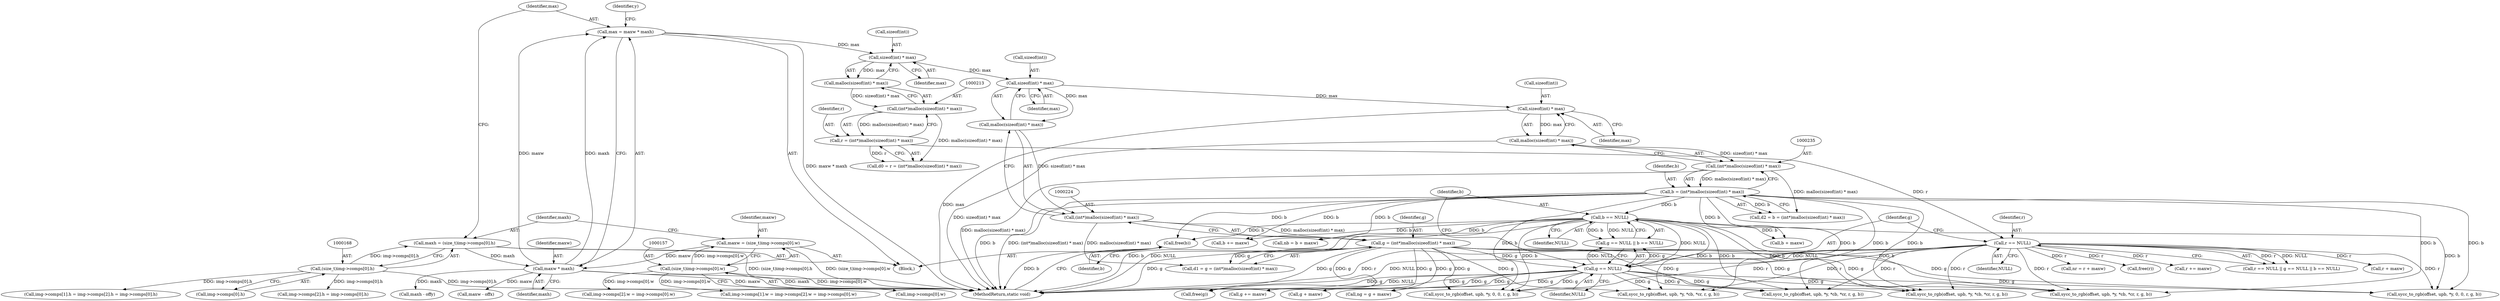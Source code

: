 digraph "0_openjpeg_15f081c89650dccee4aa4ae66f614c3fdb268767_0@pointer" {
"1000790" [label="(Call,free(b))"];
"1000250" [label="(Call,b == NULL)"];
"1000232" [label="(Call,b = (int*)malloc(sizeof(int) * max))"];
"1000234" [label="(Call,(int*)malloc(sizeof(int) * max))"];
"1000236" [label="(Call,malloc(sizeof(int) * max))"];
"1000237" [label="(Call,sizeof(int) * max)"];
"1000226" [label="(Call,sizeof(int) * max)"];
"1000215" [label="(Call,sizeof(int) * max)"];
"1000176" [label="(Call,max = maxw * maxh)"];
"1000178" [label="(Call,maxw * maxh)"];
"1000154" [label="(Call,maxw = (size_t)img->comps[0].w)"];
"1000156" [label="(Call,(size_t)img->comps[0].w)"];
"1000165" [label="(Call,maxh = (size_t)img->comps[0].h)"];
"1000167" [label="(Call,(size_t)img->comps[0].h)"];
"1000247" [label="(Call,g == NULL)"];
"1000221" [label="(Call,g = (int*)malloc(sizeof(int) * max))"];
"1000223" [label="(Call,(int*)malloc(sizeof(int) * max))"];
"1000225" [label="(Call,malloc(sizeof(int) * max))"];
"1000243" [label="(Call,r == NULL)"];
"1000210" [label="(Call,r = (int*)malloc(sizeof(int) * max))"];
"1000212" [label="(Call,(int*)malloc(sizeof(int) * max))"];
"1000214" [label="(Call,malloc(sizeof(int) * max))"];
"1000695" [label="(Call,img->comps[2].w = img->comps[0].w)"];
"1000234" [label="(Call,(int*)malloc(sizeof(int) * max))"];
"1000791" [label="(Identifier,b)"];
"1000238" [label="(Call,sizeof(int))"];
"1000227" [label="(Call,sizeof(int))"];
"1000252" [label="(Identifier,NULL)"];
"1000250" [label="(Call,b == NULL)"];
"1000214" [label="(Call,malloc(sizeof(int) * max))"];
"1000176" [label="(Call,max = maxw * maxh)"];
"1000211" [label="(Identifier,r)"];
"1000339" [label="(Call,ng = g + maxw)"];
"1000167" [label="(Call,(size_t)img->comps[0].h)"];
"1000786" [label="(Call,free(r))"];
"1000219" [label="(Call,d1 = g = (int*)malloc(sizeof(int) * max))"];
"1000156" [label="(Call,(size_t)img->comps[0].w)"];
"1000687" [label="(Call,img->comps[1].w = img->comps[2].w = img->comps[0].w)"];
"1000294" [label="(Call,sycc_to_rgb(offset, upb, *y, 0, 0, r, g, b))"];
"1000208" [label="(Call,d0 = r = (int*)malloc(sizeof(int) * max))"];
"1000165" [label="(Call,maxh = (size_t)img->comps[0].h)"];
"1000550" [label="(Call,b += maxw)"];
"1000718" [label="(Call,img->comps[2].h = img->comps[0].h)"];
"1000710" [label="(Call,img->comps[1].h = img->comps[2].h = img->comps[0].h)"];
"1000233" [label="(Identifier,b)"];
"1000229" [label="(Identifier,max)"];
"1000180" [label="(Identifier,maxh)"];
"1000232" [label="(Call,b = (int*)malloc(sizeof(int) * max))"];
"1000408" [label="(Call,sycc_to_rgb(offset, upb, *y, *cb, *cr, r, g, b))"];
"1000177" [label="(Identifier,max)"];
"1000178" [label="(Call,maxw * maxh)"];
"1000243" [label="(Call,r == NULL)"];
"1000210" [label="(Call,r = (int*)malloc(sizeof(int) * max))"];
"1000624" [label="(Call,sycc_to_rgb(offset, upb, *y, *cb, *cr, r, g, b))"];
"1000218" [label="(Identifier,max)"];
"1000223" [label="(Call,(int*)malloc(sizeof(int) * max))"];
"1000212" [label="(Call,(int*)malloc(sizeof(int) * max))"];
"1000105" [label="(Block,)"];
"1000216" [label="(Call,sizeof(int))"];
"1000182" [label="(Identifier,y)"];
"1000275" [label="(Call,maxh - offy)"];
"1000544" [label="(Call,r += maxw)"];
"1000242" [label="(Call,r == NULL || g == NULL || b == NULL)"];
"1000336" [label="(Call,r + maxw)"];
"1000245" [label="(Identifier,NULL)"];
"1000575" [label="(Call,sycc_to_rgb(offset, upb, *y, *cb, *cr, r, g, b))"];
"1000249" [label="(Identifier,NULL)"];
"1000497" [label="(Call,sycc_to_rgb(offset, upb, *y, *cb, *cr, r, g, b))"];
"1000166" [label="(Identifier,maxh)"];
"1000221" [label="(Call,g = (int*)malloc(sizeof(int) * max))"];
"1000247" [label="(Call,g == NULL)"];
"1000547" [label="(Call,g += maxw)"];
"1000341" [label="(Call,g + maxw)"];
"1000155" [label="(Identifier,maxw)"];
"1000263" [label="(Call,maxw - offx)"];
"1000158" [label="(Call,img->comps[0].w)"];
"1000222" [label="(Identifier,g)"];
"1000179" [label="(Identifier,maxw)"];
"1000792" [label="(MethodReturn,static void)"];
"1000354" [label="(Call,sycc_to_rgb(offset, upb, *y, 0, 0, r, g, b))"];
"1000788" [label="(Call,free(g))"];
"1000237" [label="(Call,sizeof(int) * max)"];
"1000226" [label="(Call,sizeof(int) * max)"];
"1000346" [label="(Call,b + maxw)"];
"1000225" [label="(Call,malloc(sizeof(int) * max))"];
"1000246" [label="(Call,g == NULL || b == NULL)"];
"1000344" [label="(Call,nb = b + maxw)"];
"1000230" [label="(Call,d2 = b = (int*)malloc(sizeof(int) * max))"];
"1000240" [label="(Identifier,max)"];
"1000154" [label="(Call,maxw = (size_t)img->comps[0].w)"];
"1000236" [label="(Call,malloc(sizeof(int) * max))"];
"1000215" [label="(Call,sizeof(int) * max)"];
"1000169" [label="(Call,img->comps[0].h)"];
"1000244" [label="(Identifier,r)"];
"1000251" [label="(Identifier,b)"];
"1000790" [label="(Call,free(b))"];
"1000334" [label="(Call,nr = r + maxw)"];
"1000248" [label="(Identifier,g)"];
"1000790" -> "1000105"  [label="AST: "];
"1000790" -> "1000791"  [label="CFG: "];
"1000791" -> "1000790"  [label="AST: "];
"1000792" -> "1000790"  [label="CFG: "];
"1000790" -> "1000792"  [label="DDG: b"];
"1000250" -> "1000790"  [label="DDG: b"];
"1000232" -> "1000790"  [label="DDG: b"];
"1000250" -> "1000246"  [label="AST: "];
"1000250" -> "1000252"  [label="CFG: "];
"1000251" -> "1000250"  [label="AST: "];
"1000252" -> "1000250"  [label="AST: "];
"1000246" -> "1000250"  [label="CFG: "];
"1000250" -> "1000792"  [label="DDG: b"];
"1000250" -> "1000792"  [label="DDG: NULL"];
"1000250" -> "1000246"  [label="DDG: b"];
"1000250" -> "1000246"  [label="DDG: NULL"];
"1000232" -> "1000250"  [label="DDG: b"];
"1000247" -> "1000250"  [label="DDG: NULL"];
"1000250" -> "1000294"  [label="DDG: b"];
"1000250" -> "1000344"  [label="DDG: b"];
"1000250" -> "1000346"  [label="DDG: b"];
"1000250" -> "1000354"  [label="DDG: b"];
"1000250" -> "1000408"  [label="DDG: b"];
"1000250" -> "1000497"  [label="DDG: b"];
"1000250" -> "1000550"  [label="DDG: b"];
"1000250" -> "1000575"  [label="DDG: b"];
"1000250" -> "1000624"  [label="DDG: b"];
"1000232" -> "1000230"  [label="AST: "];
"1000232" -> "1000234"  [label="CFG: "];
"1000233" -> "1000232"  [label="AST: "];
"1000234" -> "1000232"  [label="AST: "];
"1000230" -> "1000232"  [label="CFG: "];
"1000232" -> "1000792"  [label="DDG: b"];
"1000232" -> "1000792"  [label="DDG: (int*)malloc(sizeof(int) * max)"];
"1000232" -> "1000230"  [label="DDG: b"];
"1000234" -> "1000232"  [label="DDG: malloc(sizeof(int) * max)"];
"1000232" -> "1000294"  [label="DDG: b"];
"1000232" -> "1000344"  [label="DDG: b"];
"1000232" -> "1000346"  [label="DDG: b"];
"1000232" -> "1000354"  [label="DDG: b"];
"1000232" -> "1000408"  [label="DDG: b"];
"1000232" -> "1000497"  [label="DDG: b"];
"1000232" -> "1000550"  [label="DDG: b"];
"1000232" -> "1000575"  [label="DDG: b"];
"1000232" -> "1000624"  [label="DDG: b"];
"1000234" -> "1000236"  [label="CFG: "];
"1000235" -> "1000234"  [label="AST: "];
"1000236" -> "1000234"  [label="AST: "];
"1000234" -> "1000792"  [label="DDG: malloc(sizeof(int) * max)"];
"1000234" -> "1000230"  [label="DDG: malloc(sizeof(int) * max)"];
"1000236" -> "1000234"  [label="DDG: sizeof(int) * max"];
"1000236" -> "1000237"  [label="CFG: "];
"1000237" -> "1000236"  [label="AST: "];
"1000236" -> "1000792"  [label="DDG: sizeof(int) * max"];
"1000237" -> "1000236"  [label="DDG: max"];
"1000237" -> "1000240"  [label="CFG: "];
"1000238" -> "1000237"  [label="AST: "];
"1000240" -> "1000237"  [label="AST: "];
"1000237" -> "1000792"  [label="DDG: max"];
"1000226" -> "1000237"  [label="DDG: max"];
"1000226" -> "1000225"  [label="AST: "];
"1000226" -> "1000229"  [label="CFG: "];
"1000227" -> "1000226"  [label="AST: "];
"1000229" -> "1000226"  [label="AST: "];
"1000225" -> "1000226"  [label="CFG: "];
"1000226" -> "1000225"  [label="DDG: max"];
"1000215" -> "1000226"  [label="DDG: max"];
"1000215" -> "1000214"  [label="AST: "];
"1000215" -> "1000218"  [label="CFG: "];
"1000216" -> "1000215"  [label="AST: "];
"1000218" -> "1000215"  [label="AST: "];
"1000214" -> "1000215"  [label="CFG: "];
"1000215" -> "1000214"  [label="DDG: max"];
"1000176" -> "1000215"  [label="DDG: max"];
"1000176" -> "1000105"  [label="AST: "];
"1000176" -> "1000178"  [label="CFG: "];
"1000177" -> "1000176"  [label="AST: "];
"1000178" -> "1000176"  [label="AST: "];
"1000182" -> "1000176"  [label="CFG: "];
"1000176" -> "1000792"  [label="DDG: maxw * maxh"];
"1000178" -> "1000176"  [label="DDG: maxw"];
"1000178" -> "1000176"  [label="DDG: maxh"];
"1000178" -> "1000180"  [label="CFG: "];
"1000179" -> "1000178"  [label="AST: "];
"1000180" -> "1000178"  [label="AST: "];
"1000178" -> "1000792"  [label="DDG: maxw"];
"1000178" -> "1000792"  [label="DDG: maxh"];
"1000154" -> "1000178"  [label="DDG: maxw"];
"1000165" -> "1000178"  [label="DDG: maxh"];
"1000178" -> "1000263"  [label="DDG: maxw"];
"1000178" -> "1000275"  [label="DDG: maxh"];
"1000154" -> "1000105"  [label="AST: "];
"1000154" -> "1000156"  [label="CFG: "];
"1000155" -> "1000154"  [label="AST: "];
"1000156" -> "1000154"  [label="AST: "];
"1000166" -> "1000154"  [label="CFG: "];
"1000154" -> "1000792"  [label="DDG: (size_t)img->comps[0].w"];
"1000156" -> "1000154"  [label="DDG: img->comps[0].w"];
"1000156" -> "1000158"  [label="CFG: "];
"1000157" -> "1000156"  [label="AST: "];
"1000158" -> "1000156"  [label="AST: "];
"1000156" -> "1000792"  [label="DDG: img->comps[0].w"];
"1000156" -> "1000687"  [label="DDG: img->comps[0].w"];
"1000156" -> "1000695"  [label="DDG: img->comps[0].w"];
"1000165" -> "1000105"  [label="AST: "];
"1000165" -> "1000167"  [label="CFG: "];
"1000166" -> "1000165"  [label="AST: "];
"1000167" -> "1000165"  [label="AST: "];
"1000177" -> "1000165"  [label="CFG: "];
"1000165" -> "1000792"  [label="DDG: (size_t)img->comps[0].h"];
"1000167" -> "1000165"  [label="DDG: img->comps[0].h"];
"1000167" -> "1000169"  [label="CFG: "];
"1000168" -> "1000167"  [label="AST: "];
"1000169" -> "1000167"  [label="AST: "];
"1000167" -> "1000792"  [label="DDG: img->comps[0].h"];
"1000167" -> "1000710"  [label="DDG: img->comps[0].h"];
"1000167" -> "1000718"  [label="DDG: img->comps[0].h"];
"1000247" -> "1000246"  [label="AST: "];
"1000247" -> "1000249"  [label="CFG: "];
"1000248" -> "1000247"  [label="AST: "];
"1000249" -> "1000247"  [label="AST: "];
"1000251" -> "1000247"  [label="CFG: "];
"1000246" -> "1000247"  [label="CFG: "];
"1000247" -> "1000792"  [label="DDG: g"];
"1000247" -> "1000792"  [label="DDG: NULL"];
"1000247" -> "1000246"  [label="DDG: g"];
"1000247" -> "1000246"  [label="DDG: NULL"];
"1000221" -> "1000247"  [label="DDG: g"];
"1000243" -> "1000247"  [label="DDG: NULL"];
"1000247" -> "1000294"  [label="DDG: g"];
"1000247" -> "1000339"  [label="DDG: g"];
"1000247" -> "1000341"  [label="DDG: g"];
"1000247" -> "1000354"  [label="DDG: g"];
"1000247" -> "1000408"  [label="DDG: g"];
"1000247" -> "1000497"  [label="DDG: g"];
"1000247" -> "1000547"  [label="DDG: g"];
"1000247" -> "1000575"  [label="DDG: g"];
"1000247" -> "1000624"  [label="DDG: g"];
"1000247" -> "1000788"  [label="DDG: g"];
"1000221" -> "1000219"  [label="AST: "];
"1000221" -> "1000223"  [label="CFG: "];
"1000222" -> "1000221"  [label="AST: "];
"1000223" -> "1000221"  [label="AST: "];
"1000219" -> "1000221"  [label="CFG: "];
"1000221" -> "1000792"  [label="DDG: g"];
"1000221" -> "1000219"  [label="DDG: g"];
"1000223" -> "1000221"  [label="DDG: malloc(sizeof(int) * max)"];
"1000221" -> "1000294"  [label="DDG: g"];
"1000221" -> "1000339"  [label="DDG: g"];
"1000221" -> "1000341"  [label="DDG: g"];
"1000221" -> "1000354"  [label="DDG: g"];
"1000221" -> "1000408"  [label="DDG: g"];
"1000221" -> "1000497"  [label="DDG: g"];
"1000221" -> "1000547"  [label="DDG: g"];
"1000221" -> "1000575"  [label="DDG: g"];
"1000221" -> "1000624"  [label="DDG: g"];
"1000221" -> "1000788"  [label="DDG: g"];
"1000223" -> "1000225"  [label="CFG: "];
"1000224" -> "1000223"  [label="AST: "];
"1000225" -> "1000223"  [label="AST: "];
"1000223" -> "1000219"  [label="DDG: malloc(sizeof(int) * max)"];
"1000225" -> "1000223"  [label="DDG: sizeof(int) * max"];
"1000243" -> "1000242"  [label="AST: "];
"1000243" -> "1000245"  [label="CFG: "];
"1000244" -> "1000243"  [label="AST: "];
"1000245" -> "1000243"  [label="AST: "];
"1000248" -> "1000243"  [label="CFG: "];
"1000242" -> "1000243"  [label="CFG: "];
"1000243" -> "1000792"  [label="DDG: r"];
"1000243" -> "1000792"  [label="DDG: NULL"];
"1000243" -> "1000242"  [label="DDG: r"];
"1000243" -> "1000242"  [label="DDG: NULL"];
"1000210" -> "1000243"  [label="DDG: r"];
"1000243" -> "1000294"  [label="DDG: r"];
"1000243" -> "1000334"  [label="DDG: r"];
"1000243" -> "1000336"  [label="DDG: r"];
"1000243" -> "1000354"  [label="DDG: r"];
"1000243" -> "1000408"  [label="DDG: r"];
"1000243" -> "1000497"  [label="DDG: r"];
"1000243" -> "1000544"  [label="DDG: r"];
"1000243" -> "1000575"  [label="DDG: r"];
"1000243" -> "1000624"  [label="DDG: r"];
"1000243" -> "1000786"  [label="DDG: r"];
"1000210" -> "1000208"  [label="AST: "];
"1000210" -> "1000212"  [label="CFG: "];
"1000211" -> "1000210"  [label="AST: "];
"1000212" -> "1000210"  [label="AST: "];
"1000208" -> "1000210"  [label="CFG: "];
"1000210" -> "1000208"  [label="DDG: r"];
"1000212" -> "1000210"  [label="DDG: malloc(sizeof(int) * max)"];
"1000212" -> "1000214"  [label="CFG: "];
"1000213" -> "1000212"  [label="AST: "];
"1000214" -> "1000212"  [label="AST: "];
"1000212" -> "1000208"  [label="DDG: malloc(sizeof(int) * max)"];
"1000214" -> "1000212"  [label="DDG: sizeof(int) * max"];
}
